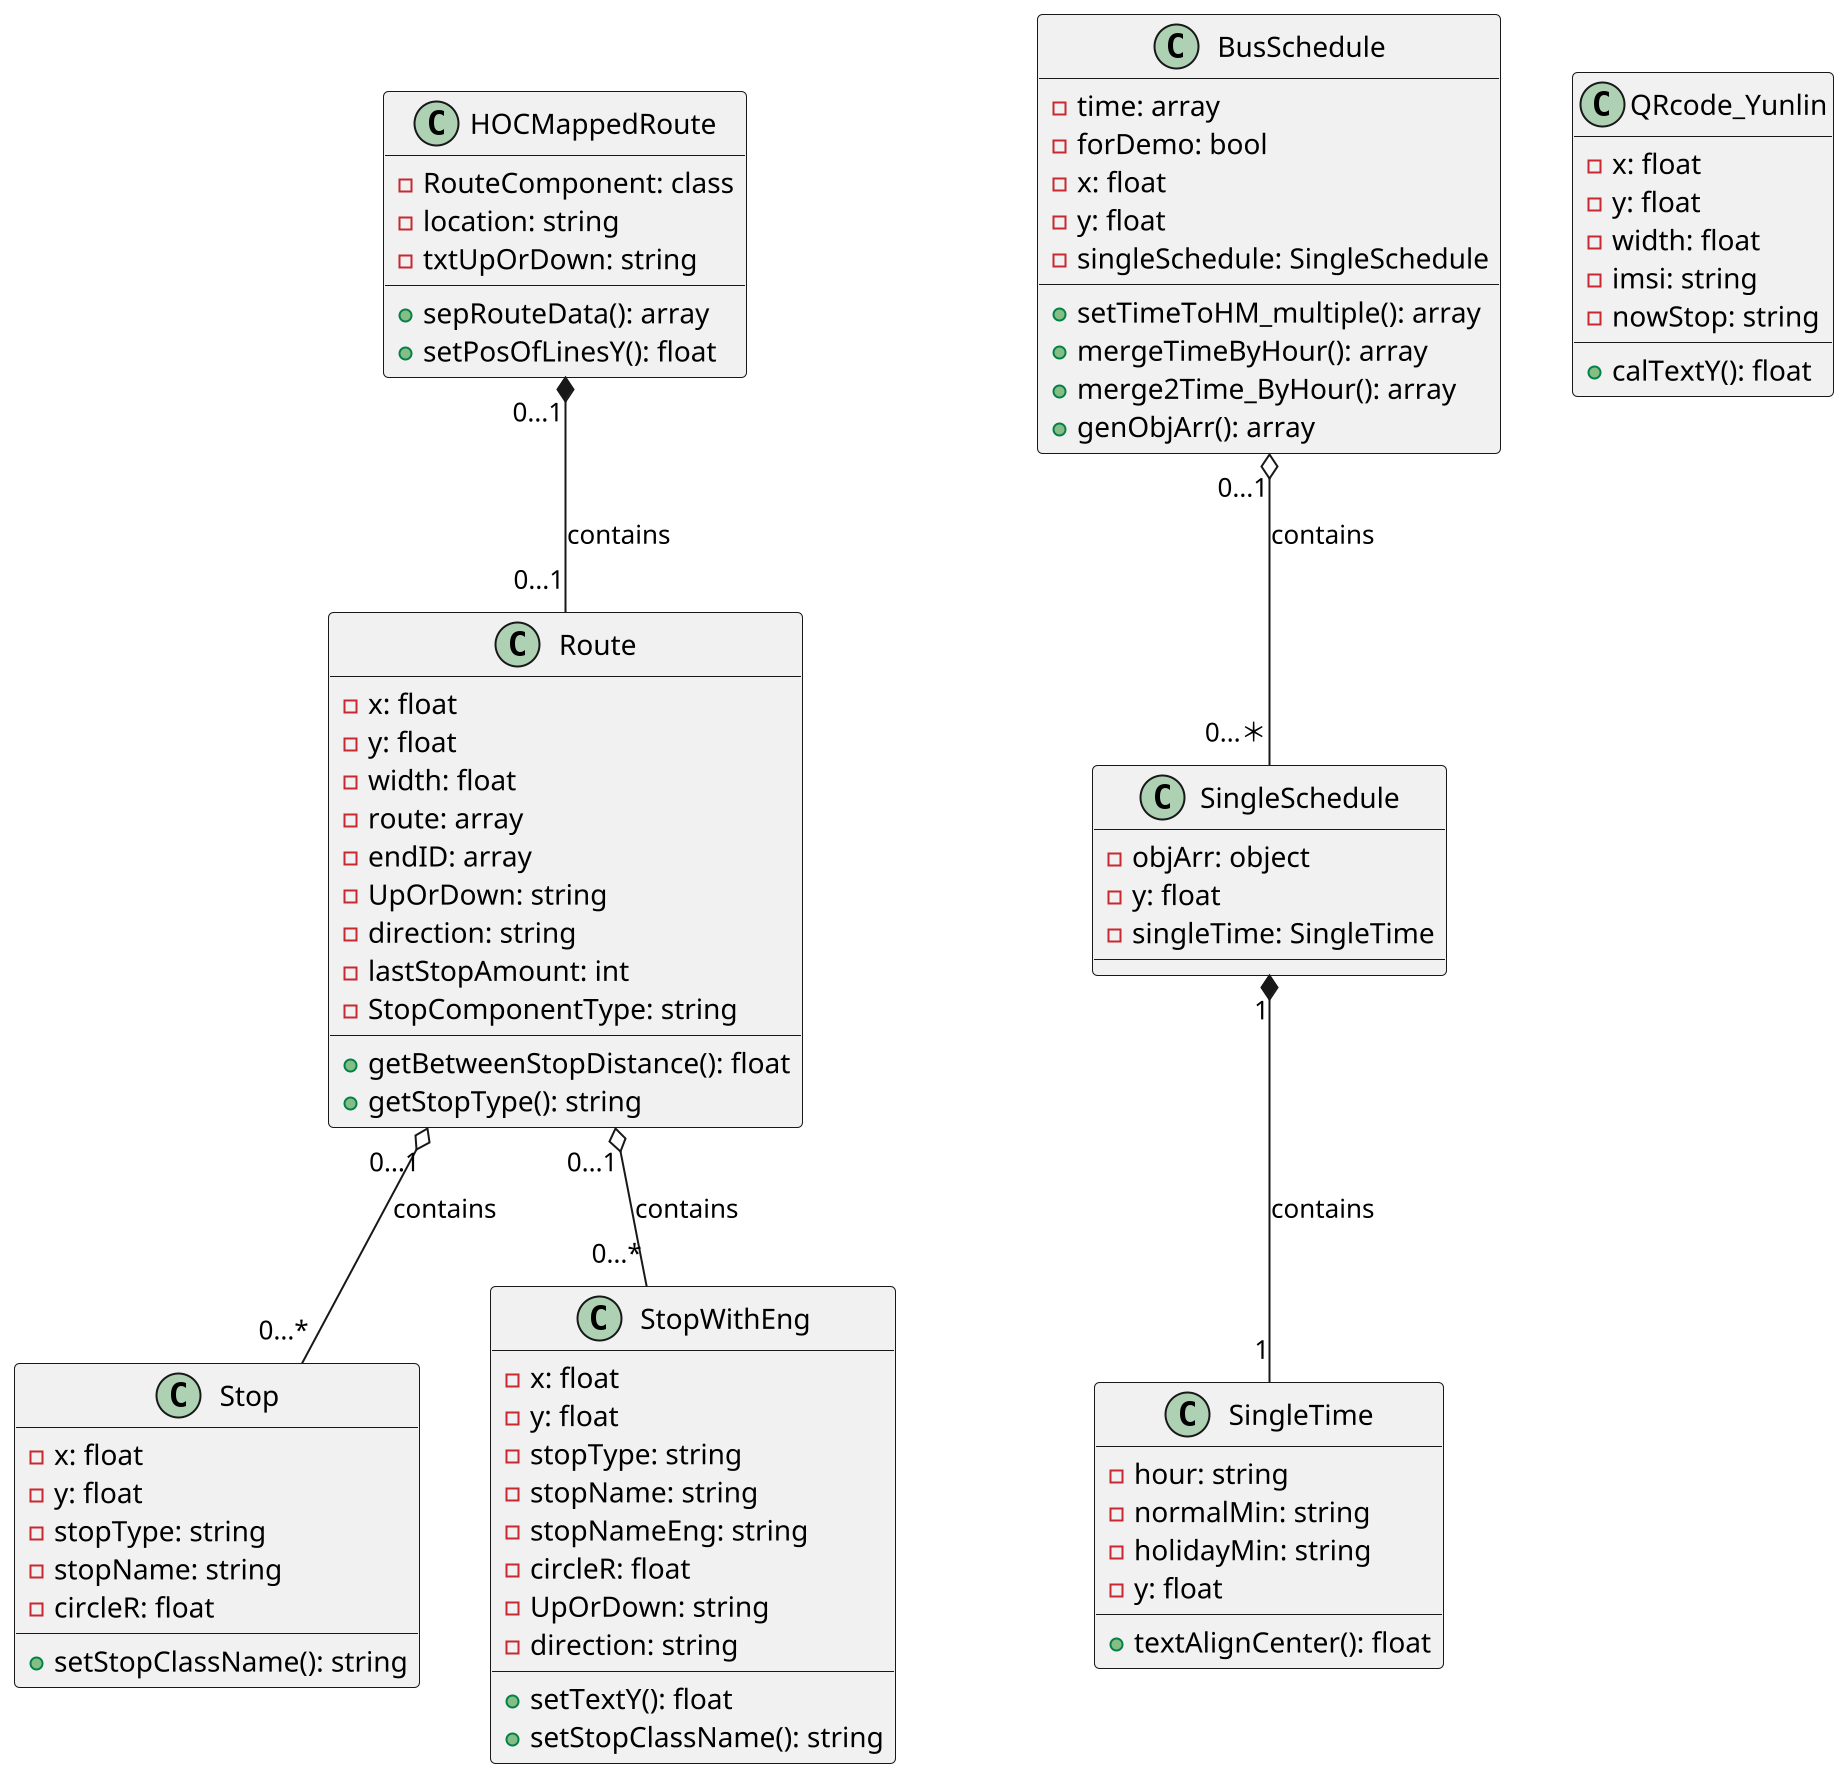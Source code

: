 @startuml BusStopsMap
scale 2
class Stop {
  - x: float
  - y: float
  - stopType: string
  - stopName: string
  - circleR: float
  +setStopClassName(): string
}
class StopWithEng {
  - x: float
  - y: float
  - stopType: string
  - stopName: string
  - stopNameEng: string
  - circleR: float
  - UpOrDown: string
  - direction: string
  + setTextY(): float
  + setStopClassName(): string
}
class SingleTime {
  - hour: string
  - normalMin: string
  - holidayMin: string
  - y: float
  + textAlignCenter(): float
}
class SingleSchedule {
  - objArr: object
  - y: float
  - singleTime: SingleTime
}
class BusSchedule {
  - time: array
  - forDemo: bool
  - x: float
  - y: float
  - singleSchedule: SingleSchedule
  + setTimeToHM_multiple(): array 
  + mergeTimeByHour(): array
  + merge2Time_ByHour(): array
  + genObjArr(): array
} 
class QRcode_Yunlin {
  - x: float
  - y: float
  - width: float
  - imsi: string
  - nowStop: string
  + calTextY(): float
}
class Route {
  - x: float
  - y: float
  - width: float
  - route: array
  - endID: array
  - UpOrDown: string
  - direction: string
  - lastStopAmount: int
  - StopComponentType: string
  + getBetweenStopDistance(): float
  + getStopType(): string
}
class HOCMappedRoute {
  - RouteComponent: class  
  - location: string
  - txtUpOrDown: string
  + sepRouteData(): array
  + setPosOfLinesY(): float
}
SingleSchedule "1" *-- "1" SingleTime : contains
BusSchedule "0...1" o-- "0...＊" SingleSchedule : contains

Route "0...1" o-- "0...*" Stop : contains
Route "0...1" o-- "0...*" StopWithEng : contains

HOCMappedRoute "0...1" *-- "0...1" Route : contains
@enduml